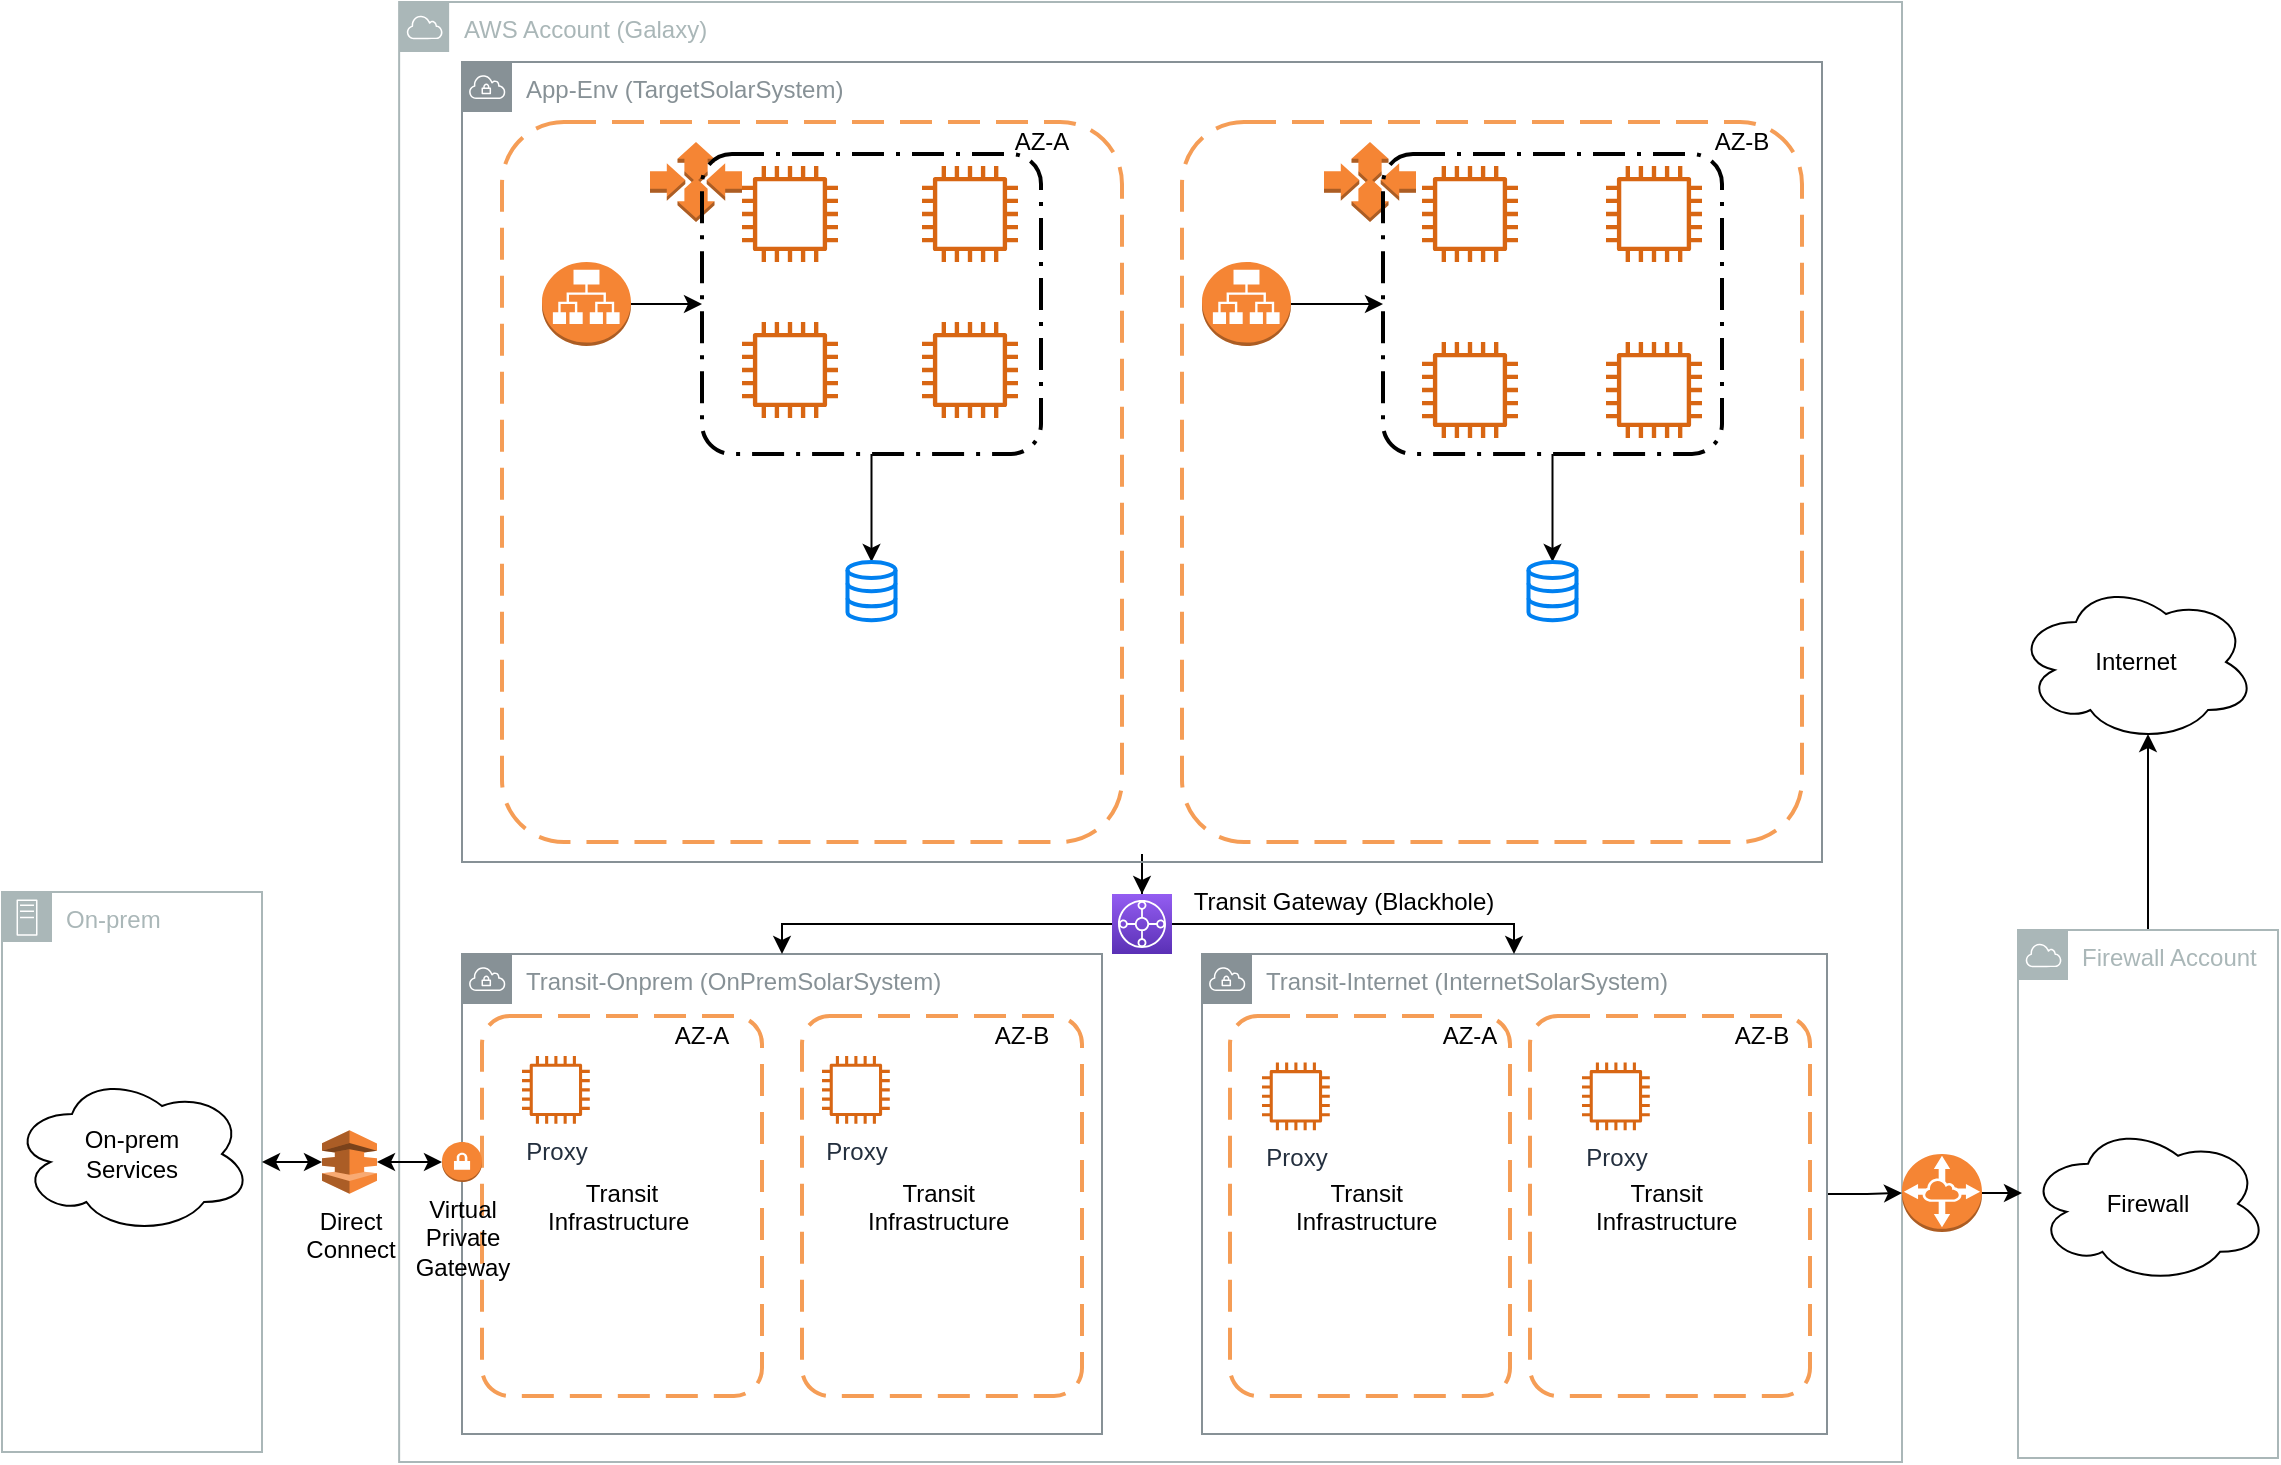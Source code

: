 <mxfile version="12.6.5" type="device"><diagram name="Page-1" id="aaaa8250-4180-3840-79b5-4cada1eebb92"><mxGraphModel dx="1346" dy="756" grid="1" gridSize="10" guides="1" tooltips="1" connect="1" arrows="1" fold="1" page="1" pageScale="1" pageWidth="1169" pageHeight="827" background="#ffffff" math="0" shadow="0"><root><mxCell id="0"/><mxCell id="1" parent="0"/><mxCell id="8AJJvb1FbGAJi66V4i1X-19" style="edgeStyle=orthogonalEdgeStyle;rounded=0;orthogonalLoop=1;jettySize=auto;html=1;entryX=0.55;entryY=0.95;entryDx=0;entryDy=0;entryPerimeter=0;" parent="1" source="8AJJvb1FbGAJi66V4i1X-12" target="8AJJvb1FbGAJi66V4i1X-18" edge="1"><mxGeometry relative="1" as="geometry"/></mxCell><mxCell id="8AJJvb1FbGAJi66V4i1X-12" value="Firewall Account" style="outlineConnect=0;gradientColor=none;html=1;whiteSpace=wrap;fontSize=12;fontStyle=0;shape=mxgraph.aws4.group;grIcon=mxgraph.aws4.group_aws_cloud;strokeColor=#AAB7B8;fillColor=none;verticalAlign=top;align=left;spacingLeft=30;fontColor=#AAB7B8;dashed=0;" parent="1" vertex="1"><mxGeometry x="1018" y="504" width="130" height="264" as="geometry"/></mxCell><mxCell id="DtV8BG_9mc23_D7aGyuR-2" value="AWS Account (Galaxy)" style="outlineConnect=0;gradientColor=none;html=1;whiteSpace=wrap;fontSize=12;fontStyle=0;shape=mxgraph.aws4.group;grIcon=mxgraph.aws4.group_aws_cloud;strokeColor=#AAB7B8;fillColor=none;verticalAlign=top;align=left;spacingLeft=30;fontColor=#AAB7B8;dashed=0;" parent="1" vertex="1"><mxGeometry x="208.57" y="40" width="751.43" height="730" as="geometry"/></mxCell><mxCell id="DtV8BG_9mc23_D7aGyuR-5" value="Transit-Onprem (OnPremSolarSystem)" style="outlineConnect=0;gradientColor=none;html=1;whiteSpace=wrap;fontSize=12;fontStyle=0;shape=mxgraph.aws4.group;grIcon=mxgraph.aws4.group_vpc;strokeColor=#879196;fillColor=none;verticalAlign=top;align=left;spacingLeft=30;fontColor=#879196;dashed=0;" parent="1" vertex="1"><mxGeometry x="240" y="516" width="320" height="240" as="geometry"/></mxCell><mxCell id="DtV8BG_9mc23_D7aGyuR-1" value="On-prem" style="outlineConnect=0;gradientColor=none;html=1;whiteSpace=wrap;fontSize=12;fontStyle=0;shape=mxgraph.aws4.group;grIcon=mxgraph.aws4.group_on_premise;strokeColor=#AAB7B8;fillColor=none;verticalAlign=top;align=left;spacingLeft=30;fontColor=#AAB7B8;dashed=0;" parent="1" vertex="1"><mxGeometry x="10" y="485" width="130" height="280" as="geometry"/></mxCell><mxCell id="DtV8BG_9mc23_D7aGyuR-22" value="" style="edgeStyle=orthogonalEdgeStyle;rounded=0;orthogonalLoop=1;jettySize=auto;html=1;startArrow=classic;startFill=1;" parent="1" source="DtV8BG_9mc23_D7aGyuR-4" target="DtV8BG_9mc23_D7aGyuR-1" edge="1"><mxGeometry relative="1" as="geometry"><Array as="points"><mxPoint x="150" y="620"/><mxPoint x="150" y="620"/></Array></mxGeometry></mxCell><mxCell id="DtV8BG_9mc23_D7aGyuR-4" value="Direct &lt;br&gt;Connect" style="outlineConnect=0;dashed=0;verticalLabelPosition=bottom;verticalAlign=top;align=center;html=1;shape=mxgraph.aws3.direct_connect;fillColor=#F58536;gradientColor=none;" parent="1" vertex="1"><mxGeometry x="170" y="604.1" width="27.5" height="31.79" as="geometry"/></mxCell><mxCell id="8AJJvb1FbGAJi66V4i1X-9" style="edgeStyle=orthogonalEdgeStyle;rounded=0;orthogonalLoop=1;jettySize=auto;html=1;" parent="1" source="DtV8BG_9mc23_D7aGyuR-6" target="8AJJvb1FbGAJi66V4i1X-4" edge="1"><mxGeometry relative="1" as="geometry"/></mxCell><mxCell id="DtV8BG_9mc23_D7aGyuR-6" value="App-Env (TargetSolarSystem)" style="outlineConnect=0;gradientColor=none;html=1;whiteSpace=wrap;fontSize=12;fontStyle=0;shape=mxgraph.aws4.group;grIcon=mxgraph.aws4.group_vpc;strokeColor=#879196;fillColor=none;verticalAlign=top;align=left;spacingLeft=30;fontColor=#879196;dashed=0;" parent="1" vertex="1"><mxGeometry x="240" y="70" width="680" height="400" as="geometry"/></mxCell><mxCell id="8AJJvb1FbGAJi66V4i1X-15" style="edgeStyle=orthogonalEdgeStyle;rounded=0;orthogonalLoop=1;jettySize=auto;html=1;" parent="1" source="DtV8BG_9mc23_D7aGyuR-7" target="8AJJvb1FbGAJi66V4i1X-14" edge="1"><mxGeometry relative="1" as="geometry"/></mxCell><mxCell id="DtV8BG_9mc23_D7aGyuR-7" value="Transit-Internet (InternetSolarSystem)" style="outlineConnect=0;gradientColor=none;html=1;whiteSpace=wrap;fontSize=12;fontStyle=0;shape=mxgraph.aws4.group;grIcon=mxgraph.aws4.group_vpc;strokeColor=#879196;fillColor=none;verticalAlign=top;align=left;spacingLeft=30;fontColor=#879196;dashed=0;" parent="1" vertex="1"><mxGeometry x="610" y="516" width="312.5" height="240" as="geometry"/></mxCell><mxCell id="DtV8BG_9mc23_D7aGyuR-12" value="" style="rounded=1;arcSize=10;dashed=1;strokeColor=#F59D56;fillColor=none;gradientColor=none;dashPattern=8 4;strokeWidth=2;" parent="1" vertex="1"><mxGeometry x="260" y="100" width="310" height="360" as="geometry"/></mxCell><mxCell id="DtV8BG_9mc23_D7aGyuR-13" value="" style="rounded=1;arcSize=10;dashed=1;strokeColor=#F59D56;fillColor=none;gradientColor=none;dashPattern=8 4;strokeWidth=2;" parent="1" vertex="1"><mxGeometry x="600" y="100" width="310" height="360" as="geometry"/></mxCell><mxCell id="DtV8BG_9mc23_D7aGyuR-14" value="Transit &#10;Infrastructure " style="rounded=1;arcSize=10;dashed=1;strokeColor=#F59D56;fillColor=none;gradientColor=none;dashPattern=8 4;strokeWidth=2;" parent="1" vertex="1"><mxGeometry x="250" y="547" width="140" height="190" as="geometry"/></mxCell><mxCell id="DtV8BG_9mc23_D7aGyuR-15" value="Transit &#10;Infrastructure " style="rounded=1;arcSize=10;dashed=1;strokeColor=#F59D56;fillColor=none;gradientColor=none;dashPattern=8 4;strokeWidth=2;" parent="1" vertex="1"><mxGeometry x="410" y="547" width="140" height="190" as="geometry"/></mxCell><mxCell id="DtV8BG_9mc23_D7aGyuR-16" value="Transit &#10;Infrastructure " style="rounded=1;arcSize=10;dashed=1;strokeColor=#F59D56;fillColor=none;gradientColor=none;dashPattern=8 4;strokeWidth=2;" parent="1" vertex="1"><mxGeometry x="624" y="547" width="140" height="190" as="geometry"/></mxCell><mxCell id="DtV8BG_9mc23_D7aGyuR-17" value="Transit &#10;Infrastructure " style="rounded=1;arcSize=10;dashed=1;strokeColor=#F59D56;fillColor=none;gradientColor=none;dashPattern=8 4;strokeWidth=2;" parent="1" vertex="1"><mxGeometry x="774" y="547" width="140" height="190" as="geometry"/></mxCell><mxCell id="DtV8BG_9mc23_D7aGyuR-23" value="" style="edgeStyle=orthogonalEdgeStyle;rounded=0;orthogonalLoop=1;jettySize=auto;html=1;startArrow=classic;startFill=1;" parent="1" source="DtV8BG_9mc23_D7aGyuR-4" edge="1"><mxGeometry relative="1" as="geometry"><mxPoint x="197.5" y="625.2" as="sourcePoint"/><mxPoint x="230" y="620" as="targetPoint"/></mxGeometry></mxCell><mxCell id="DtV8BG_9mc23_D7aGyuR-24" value="Virtual &lt;br&gt;Private &lt;br&gt;Gateway" style="outlineConnect=0;dashed=0;verticalLabelPosition=bottom;verticalAlign=top;align=center;html=1;shape=mxgraph.aws3.vpn_gateway;fillColor=#F58534;gradientColor=none;" parent="1" vertex="1"><mxGeometry x="230" y="610" width="20" height="20" as="geometry"/></mxCell><mxCell id="DtV8BG_9mc23_D7aGyuR-25" value="AZ-A" style="text;html=1;strokeColor=none;fillColor=none;align=center;verticalAlign=middle;whiteSpace=wrap;rounded=0;" parent="1" vertex="1"><mxGeometry x="340" y="547" width="40" height="20" as="geometry"/></mxCell><mxCell id="DtV8BG_9mc23_D7aGyuR-26" value="AZ-B" style="text;html=1;strokeColor=none;fillColor=none;align=center;verticalAlign=middle;whiteSpace=wrap;rounded=0;" parent="1" vertex="1"><mxGeometry x="500" y="547" width="40" height="20" as="geometry"/></mxCell><mxCell id="DtV8BG_9mc23_D7aGyuR-27" value="AZ-A" style="text;html=1;strokeColor=none;fillColor=none;align=center;verticalAlign=middle;whiteSpace=wrap;rounded=0;" parent="1" vertex="1"><mxGeometry x="724" y="547" width="40" height="20" as="geometry"/></mxCell><mxCell id="DtV8BG_9mc23_D7aGyuR-28" value="AZ-A" style="text;html=1;strokeColor=none;fillColor=none;align=center;verticalAlign=middle;whiteSpace=wrap;rounded=0;" parent="1" vertex="1"><mxGeometry x="510" y="100" width="40" height="20" as="geometry"/></mxCell><mxCell id="DtV8BG_9mc23_D7aGyuR-29" value="AZ-B" style="text;html=1;strokeColor=none;fillColor=none;align=center;verticalAlign=middle;whiteSpace=wrap;rounded=0;" parent="1" vertex="1"><mxGeometry x="870" y="547" width="40" height="20" as="geometry"/></mxCell><mxCell id="DtV8BG_9mc23_D7aGyuR-30" value="AZ-B" style="text;html=1;strokeColor=none;fillColor=none;align=center;verticalAlign=middle;whiteSpace=wrap;rounded=0;" parent="1" vertex="1"><mxGeometry x="860" y="100" width="40" height="20" as="geometry"/></mxCell><mxCell id="dNRsCenn-HAgoUeaIfPW-6" value="Proxy" style="outlineConnect=0;fontColor=#232F3E;gradientColor=none;fillColor=#D86613;strokeColor=none;dashed=0;verticalLabelPosition=bottom;verticalAlign=top;align=center;html=1;fontSize=12;fontStyle=0;aspect=fixed;pointerEvents=1;shape=mxgraph.aws4.instance2;" parent="1" vertex="1"><mxGeometry x="270" y="567" width="33.9" height="33.9" as="geometry"/></mxCell><mxCell id="dNRsCenn-HAgoUeaIfPW-9" value="Proxy" style="outlineConnect=0;fontColor=#232F3E;gradientColor=none;fillColor=#D86613;strokeColor=none;dashed=0;verticalLabelPosition=bottom;verticalAlign=top;align=center;html=1;fontSize=12;fontStyle=0;aspect=fixed;pointerEvents=1;shape=mxgraph.aws4.instance2;" parent="1" vertex="1"><mxGeometry x="420" y="567" width="33.9" height="33.9" as="geometry"/></mxCell><mxCell id="dNRsCenn-HAgoUeaIfPW-10" value="Proxy" style="outlineConnect=0;fontColor=#232F3E;gradientColor=none;fillColor=#D86613;strokeColor=none;dashed=0;verticalLabelPosition=bottom;verticalAlign=top;align=center;html=1;fontSize=12;fontStyle=0;aspect=fixed;pointerEvents=1;shape=mxgraph.aws4.instance2;" parent="1" vertex="1"><mxGeometry x="640" y="570.2" width="33.9" height="33.9" as="geometry"/></mxCell><mxCell id="dNRsCenn-HAgoUeaIfPW-11" value="Proxy" style="outlineConnect=0;fontColor=#232F3E;gradientColor=none;fillColor=#D86613;strokeColor=none;dashed=0;verticalLabelPosition=bottom;verticalAlign=top;align=center;html=1;fontSize=12;fontStyle=0;aspect=fixed;pointerEvents=1;shape=mxgraph.aws4.instance2;" parent="1" vertex="1"><mxGeometry x="800" y="570.2" width="33.9" height="33.9" as="geometry"/></mxCell><mxCell id="dNRsCenn-HAgoUeaIfPW-18" value="" style="outlineConnect=0;fontColor=#232F3E;gradientColor=none;fillColor=#D86613;strokeColor=none;dashed=0;verticalLabelPosition=bottom;verticalAlign=top;align=center;html=1;fontSize=12;fontStyle=0;aspect=fixed;pointerEvents=1;shape=mxgraph.aws4.instance2;" parent="1" vertex="1"><mxGeometry x="380" y="122" width="48" height="48" as="geometry"/></mxCell><mxCell id="dNRsCenn-HAgoUeaIfPW-19" value="" style="outlineConnect=0;fontColor=#232F3E;gradientColor=none;fillColor=#D86613;strokeColor=none;dashed=0;verticalLabelPosition=bottom;verticalAlign=top;align=center;html=1;fontSize=12;fontStyle=0;aspect=fixed;pointerEvents=1;shape=mxgraph.aws4.instance2;" parent="1" vertex="1"><mxGeometry x="812" y="210" width="48" height="48" as="geometry"/></mxCell><mxCell id="dNRsCenn-HAgoUeaIfPW-20" value="" style="outlineConnect=0;fontColor=#232F3E;gradientColor=none;fillColor=#D86613;strokeColor=none;dashed=0;verticalLabelPosition=bottom;verticalAlign=top;align=center;html=1;fontSize=12;fontStyle=0;aspect=fixed;pointerEvents=1;shape=mxgraph.aws4.instance2;" parent="1" vertex="1"><mxGeometry x="720" y="210" width="48" height="48" as="geometry"/></mxCell><mxCell id="dNRsCenn-HAgoUeaIfPW-22" value="" style="outlineConnect=0;fontColor=#232F3E;gradientColor=none;fillColor=#D86613;strokeColor=none;dashed=0;verticalLabelPosition=bottom;verticalAlign=top;align=center;html=1;fontSize=12;fontStyle=0;aspect=fixed;pointerEvents=1;shape=mxgraph.aws4.instance2;" parent="1" vertex="1"><mxGeometry x="812" y="122" width="48" height="48" as="geometry"/></mxCell><mxCell id="dNRsCenn-HAgoUeaIfPW-23" value="" style="outlineConnect=0;fontColor=#232F3E;gradientColor=none;fillColor=#D86613;strokeColor=none;dashed=0;verticalLabelPosition=bottom;verticalAlign=top;align=center;html=1;fontSize=12;fontStyle=0;aspect=fixed;pointerEvents=1;shape=mxgraph.aws4.instance2;" parent="1" vertex="1"><mxGeometry x="720" y="122" width="48" height="48" as="geometry"/></mxCell><mxCell id="dNRsCenn-HAgoUeaIfPW-25" value="" style="outlineConnect=0;fontColor=#232F3E;gradientColor=none;fillColor=#D86613;strokeColor=none;dashed=0;verticalLabelPosition=bottom;verticalAlign=top;align=center;html=1;fontSize=12;fontStyle=0;aspect=fixed;pointerEvents=1;shape=mxgraph.aws4.instance2;" parent="1" vertex="1"><mxGeometry x="380" y="200" width="48" height="48" as="geometry"/></mxCell><mxCell id="dNRsCenn-HAgoUeaIfPW-26" value="" style="outlineConnect=0;fontColor=#232F3E;gradientColor=none;fillColor=#D86613;strokeColor=none;dashed=0;verticalLabelPosition=bottom;verticalAlign=top;align=center;html=1;fontSize=12;fontStyle=0;aspect=fixed;pointerEvents=1;shape=mxgraph.aws4.instance2;" parent="1" vertex="1"><mxGeometry x="470" y="200" width="48" height="48" as="geometry"/></mxCell><mxCell id="dNRsCenn-HAgoUeaIfPW-27" value="" style="outlineConnect=0;fontColor=#232F3E;gradientColor=none;fillColor=#D86613;strokeColor=none;dashed=0;verticalLabelPosition=bottom;verticalAlign=top;align=center;html=1;fontSize=12;fontStyle=0;aspect=fixed;pointerEvents=1;shape=mxgraph.aws4.instance2;" parent="1" vertex="1"><mxGeometry x="470" y="122" width="48" height="48" as="geometry"/></mxCell><mxCell id="8AJJvb1FbGAJi66V4i1X-20" style="edgeStyle=orthogonalEdgeStyle;rounded=0;orthogonalLoop=1;jettySize=auto;html=1;exitX=0.5;exitY=1;exitDx=0;exitDy=0;" parent="1" source="dNRsCenn-HAgoUeaIfPW-36" target="dNRsCenn-HAgoUeaIfPW-30" edge="1"><mxGeometry relative="1" as="geometry"/></mxCell><mxCell id="dNRsCenn-HAgoUeaIfPW-30" value="" style="html=1;verticalLabelPosition=bottom;align=center;labelBackgroundColor=#ffffff;verticalAlign=top;strokeWidth=2;strokeColor=#0080F0;shadow=0;dashed=0;shape=mxgraph.ios7.icons.data;" parent="1" vertex="1"><mxGeometry x="432.75" y="320" width="24" height="29.1" as="geometry"/></mxCell><mxCell id="8AJJvb1FbGAJi66V4i1X-22" style="edgeStyle=orthogonalEdgeStyle;rounded=0;orthogonalLoop=1;jettySize=auto;html=1;exitX=0.5;exitY=1;exitDx=0;exitDy=0;" parent="1" source="dNRsCenn-HAgoUeaIfPW-43" target="dNRsCenn-HAgoUeaIfPW-31" edge="1"><mxGeometry relative="1" as="geometry"/></mxCell><mxCell id="dNRsCenn-HAgoUeaIfPW-31" value="" style="html=1;verticalLabelPosition=bottom;align=center;labelBackgroundColor=#ffffff;verticalAlign=top;strokeWidth=2;strokeColor=#0080F0;shadow=0;dashed=0;shape=mxgraph.ios7.icons.data;" parent="1" vertex="1"><mxGeometry x="773.25" y="320" width="24" height="29.1" as="geometry"/></mxCell><mxCell id="8AJJvb1FbGAJi66V4i1X-1" style="edgeStyle=orthogonalEdgeStyle;rounded=0;orthogonalLoop=1;jettySize=auto;html=1;entryX=0;entryY=0.5;entryDx=0;entryDy=0;" parent="1" source="dNRsCenn-HAgoUeaIfPW-32" target="dNRsCenn-HAgoUeaIfPW-36" edge="1"><mxGeometry relative="1" as="geometry"/></mxCell><mxCell id="dNRsCenn-HAgoUeaIfPW-32" value="" style="outlineConnect=0;dashed=0;verticalLabelPosition=bottom;verticalAlign=top;align=center;html=1;shape=mxgraph.aws3.application_load_balancer;fillColor=#F58534;gradientColor=none;" parent="1" vertex="1"><mxGeometry x="280" y="170" width="44.5" height="42" as="geometry"/></mxCell><mxCell id="8AJJvb1FbGAJi66V4i1X-2" style="edgeStyle=orthogonalEdgeStyle;rounded=0;orthogonalLoop=1;jettySize=auto;html=1;entryX=0;entryY=0.5;entryDx=0;entryDy=0;" parent="1" source="dNRsCenn-HAgoUeaIfPW-33" target="dNRsCenn-HAgoUeaIfPW-43" edge="1"><mxGeometry relative="1" as="geometry"/></mxCell><mxCell id="dNRsCenn-HAgoUeaIfPW-33" value="" style="outlineConnect=0;dashed=0;verticalLabelPosition=bottom;verticalAlign=top;align=center;html=1;shape=mxgraph.aws3.application_load_balancer;fillColor=#F58534;gradientColor=none;" parent="1" vertex="1"><mxGeometry x="610" y="170" width="44.5" height="42" as="geometry"/></mxCell><mxCell id="dNRsCenn-HAgoUeaIfPW-34" value="" style="outlineConnect=0;dashed=0;verticalLabelPosition=bottom;verticalAlign=top;align=center;html=1;shape=mxgraph.aws3.auto_scaling;fillColor=#F58534;gradientColor=none;" parent="1" vertex="1"><mxGeometry x="334" y="110" width="46" height="40" as="geometry"/></mxCell><mxCell id="dNRsCenn-HAgoUeaIfPW-35" value="" style="outlineConnect=0;dashed=0;verticalLabelPosition=bottom;verticalAlign=top;align=center;html=1;shape=mxgraph.aws3.auto_scaling;fillColor=#F58534;gradientColor=none;" parent="1" vertex="1"><mxGeometry x="671" y="110" width="46" height="40" as="geometry"/></mxCell><mxCell id="dNRsCenn-HAgoUeaIfPW-36" value="" style="rounded=1;arcSize=10;dashed=1;fillColor=none;gradientColor=none;dashPattern=8 3 1 3;strokeWidth=2;" parent="1" vertex="1"><mxGeometry x="360" y="116" width="169.5" height="150" as="geometry"/></mxCell><mxCell id="dNRsCenn-HAgoUeaIfPW-43" value="" style="rounded=1;arcSize=10;dashed=1;fillColor=none;gradientColor=none;dashPattern=8 3 1 3;strokeWidth=2;" parent="1" vertex="1"><mxGeometry x="700.5" y="116" width="169.5" height="150" as="geometry"/></mxCell><mxCell id="8AJJvb1FbGAJi66V4i1X-7" style="edgeStyle=orthogonalEdgeStyle;rounded=0;orthogonalLoop=1;jettySize=auto;html=1;" parent="1" source="8AJJvb1FbGAJi66V4i1X-4" target="DtV8BG_9mc23_D7aGyuR-5" edge="1"><mxGeometry relative="1" as="geometry"><Array as="points"><mxPoint x="400" y="501"/></Array></mxGeometry></mxCell><mxCell id="8AJJvb1FbGAJi66V4i1X-8" style="edgeStyle=orthogonalEdgeStyle;rounded=0;orthogonalLoop=1;jettySize=auto;html=1;" parent="1" source="8AJJvb1FbGAJi66V4i1X-4" target="DtV8BG_9mc23_D7aGyuR-7" edge="1"><mxGeometry relative="1" as="geometry"><Array as="points"><mxPoint x="766" y="501"/></Array></mxGeometry></mxCell><mxCell id="8AJJvb1FbGAJi66V4i1X-4" value="" style="outlineConnect=0;fontColor=#232F3E;gradientColor=#945DF2;gradientDirection=north;fillColor=#5A30B5;strokeColor=#ffffff;dashed=0;verticalLabelPosition=bottom;verticalAlign=top;align=center;html=1;fontSize=12;fontStyle=0;aspect=fixed;shape=mxgraph.aws4.resourceIcon;resIcon=mxgraph.aws4.transit_gateway;" parent="1" vertex="1"><mxGeometry x="565" y="486" width="30" height="30" as="geometry"/></mxCell><mxCell id="8AJJvb1FbGAJi66V4i1X-11" value="Firewall" style="ellipse;shape=cloud;whiteSpace=wrap;html=1;" parent="1" vertex="1"><mxGeometry x="1023" y="600.9" width="120" height="80" as="geometry"/></mxCell><mxCell id="8AJJvb1FbGAJi66V4i1X-16" style="edgeStyle=orthogonalEdgeStyle;rounded=0;orthogonalLoop=1;jettySize=auto;html=1;" parent="1" source="8AJJvb1FbGAJi66V4i1X-14" target="8AJJvb1FbGAJi66V4i1X-12" edge="1"><mxGeometry relative="1" as="geometry"/></mxCell><mxCell id="8AJJvb1FbGAJi66V4i1X-14" value="" style="outlineConnect=0;dashed=0;verticalLabelPosition=bottom;verticalAlign=top;align=center;html=1;shape=mxgraph.aws3.vpc_peering;fillColor=#F58534;gradientColor=none;" parent="1" vertex="1"><mxGeometry x="960" y="616" width="40" height="39" as="geometry"/></mxCell><mxCell id="8AJJvb1FbGAJi66V4i1X-17" value="On-prem &lt;br&gt;Services" style="ellipse;shape=cloud;whiteSpace=wrap;html=1;" parent="1" vertex="1"><mxGeometry x="15" y="576" width="120" height="80" as="geometry"/></mxCell><mxCell id="8AJJvb1FbGAJi66V4i1X-18" value="Internet" style="ellipse;shape=cloud;whiteSpace=wrap;html=1;" parent="1" vertex="1"><mxGeometry x="1017" y="330" width="120" height="80" as="geometry"/></mxCell><mxCell id="gEHyG8y5VseQjoj2tdvc-1" value="Transit Gateway (Blackhole)" style="text;html=1;strokeColor=none;fillColor=none;align=center;verticalAlign=middle;whiteSpace=wrap;rounded=0;" parent="1" vertex="1"><mxGeometry x="596" y="480" width="170" height="20" as="geometry"/></mxCell></root></mxGraphModel></diagram></mxfile>